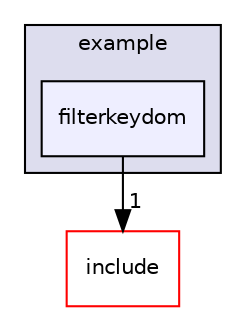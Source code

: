 digraph "build/vendor/rapidjson/src/rapidjson/example/filterkeydom" {
  compound=true
  node [ fontsize="10", fontname="Helvetica"];
  edge [ labelfontsize="10", labelfontname="Helvetica"];
  subgraph clusterdir_814f8d0b58d2cbbb7a64b29875efd4d1 {
    graph [ bgcolor="#ddddee", pencolor="black", label="example" fontname="Helvetica", fontsize="10", URL="dir_814f8d0b58d2cbbb7a64b29875efd4d1.html"]
  dir_16600658ff4a703ed597ac045e9987b2 [shape=box, label="filterkeydom", style="filled", fillcolor="#eeeeff", pencolor="black", URL="dir_16600658ff4a703ed597ac045e9987b2.html"];
  }
  dir_13cda55ee060365935dd1d37eaa22914 [shape=box label="include" fillcolor="white" style="filled" color="red" URL="dir_13cda55ee060365935dd1d37eaa22914.html"];
  dir_16600658ff4a703ed597ac045e9987b2->dir_13cda55ee060365935dd1d37eaa22914 [headlabel="1", labeldistance=1.5 headhref="dir_000012_000024.html"];
}
